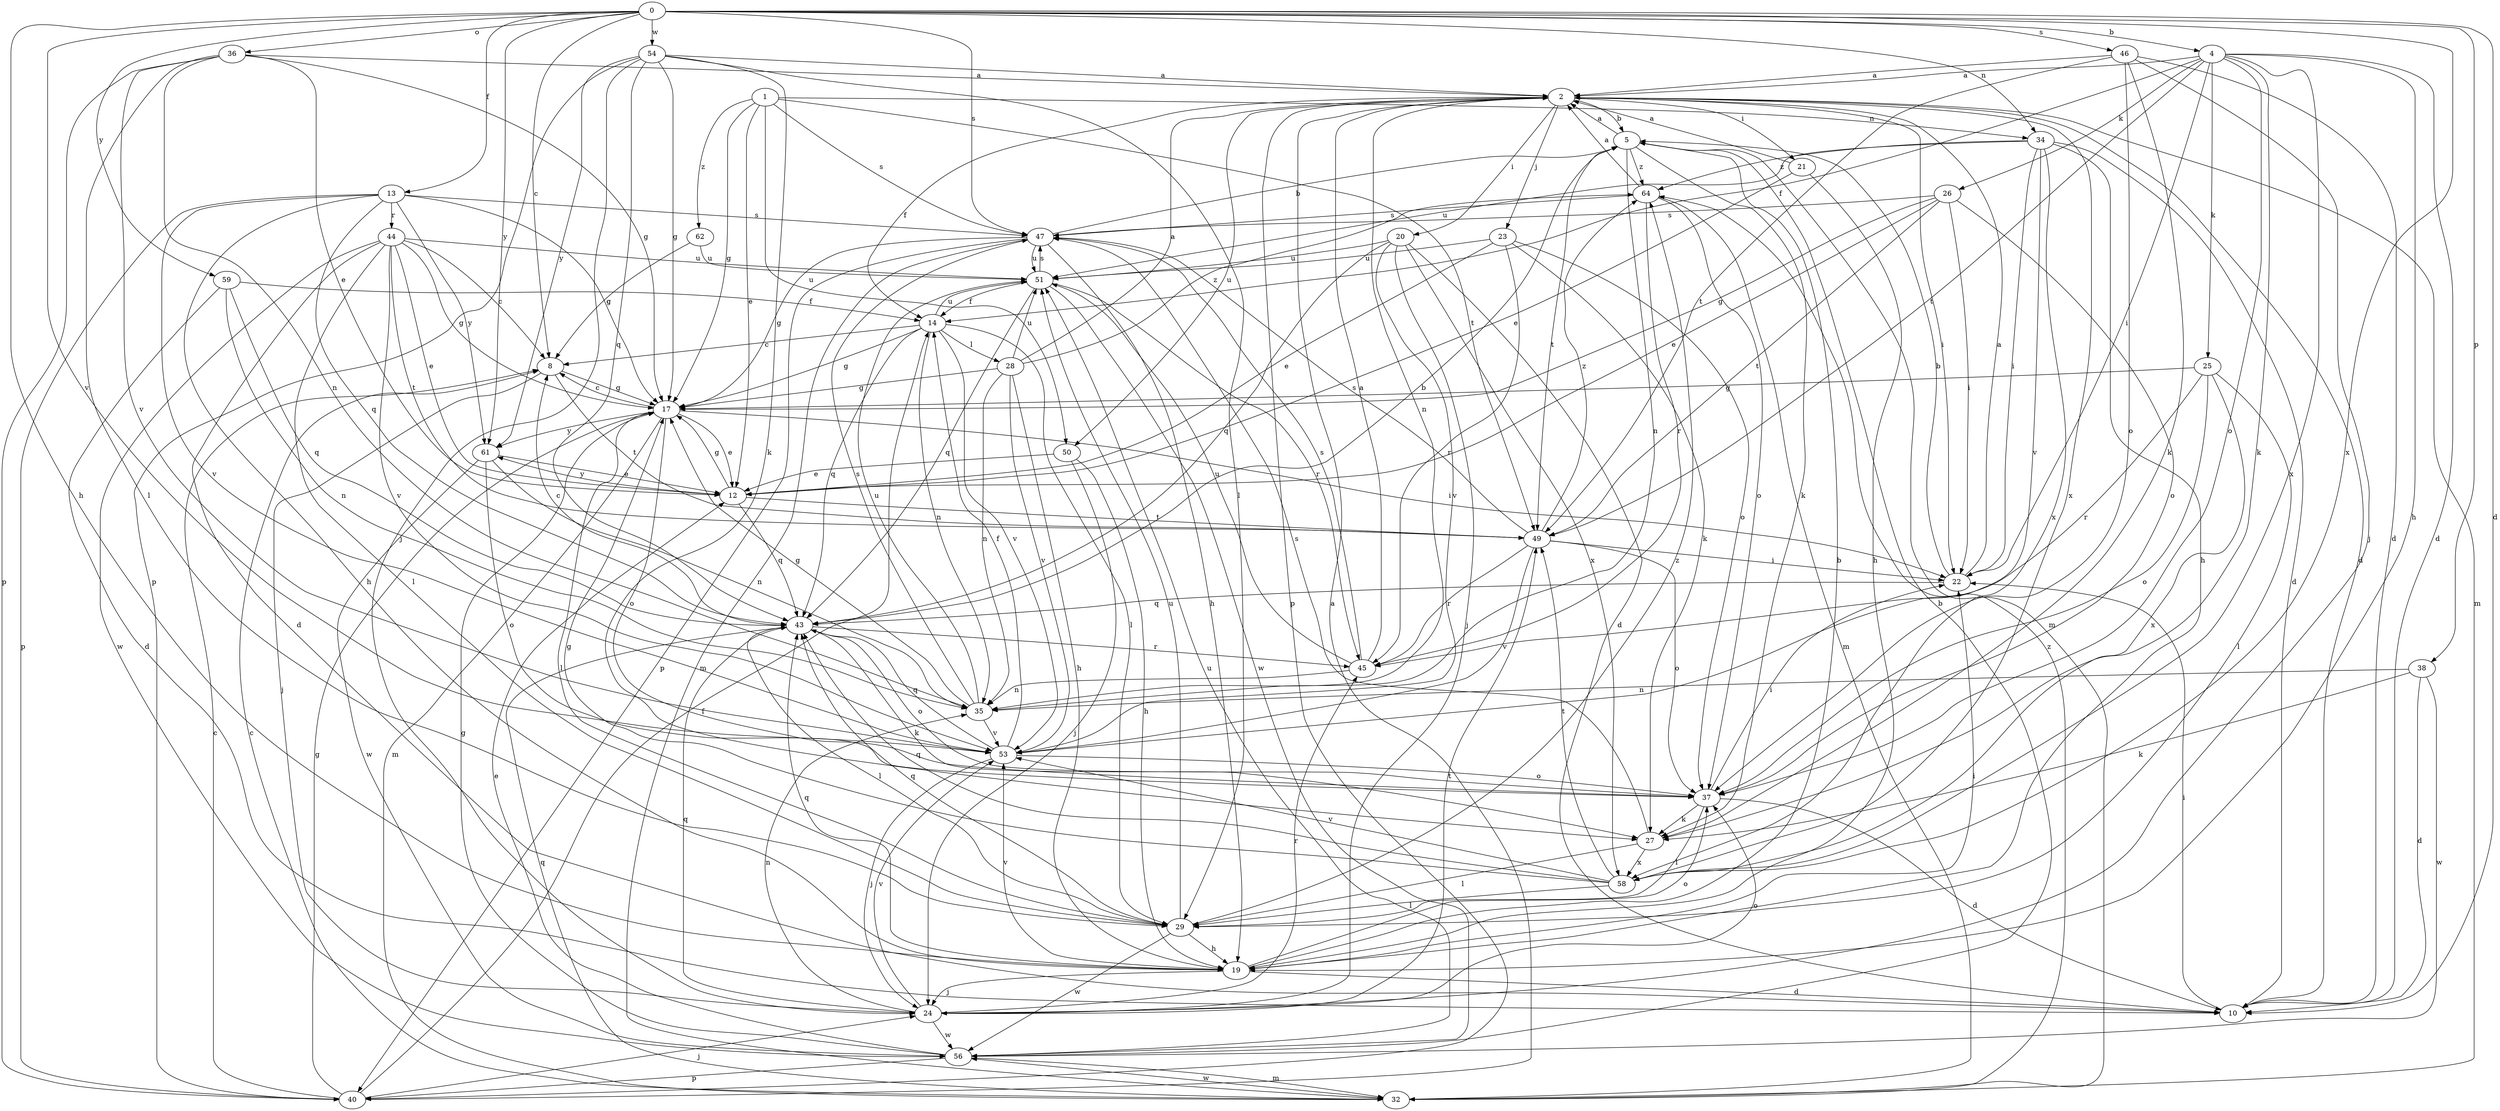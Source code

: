 strict digraph  {
0;
1;
2;
4;
5;
8;
10;
12;
13;
14;
17;
19;
20;
21;
22;
23;
24;
25;
26;
27;
28;
29;
32;
34;
35;
36;
37;
38;
40;
43;
44;
45;
46;
47;
49;
50;
51;
53;
54;
56;
58;
59;
61;
62;
64;
0 -> 4  [label=b];
0 -> 8  [label=c];
0 -> 10  [label=d];
0 -> 13  [label=f];
0 -> 19  [label=h];
0 -> 34  [label=n];
0 -> 36  [label=o];
0 -> 38  [label=p];
0 -> 46  [label=s];
0 -> 47  [label=s];
0 -> 53  [label=v];
0 -> 54  [label=w];
0 -> 58  [label=x];
0 -> 59  [label=y];
0 -> 61  [label=y];
1 -> 12  [label=e];
1 -> 17  [label=g];
1 -> 34  [label=n];
1 -> 47  [label=s];
1 -> 49  [label=t];
1 -> 50  [label=u];
1 -> 62  [label=z];
2 -> 5  [label=b];
2 -> 10  [label=d];
2 -> 14  [label=f];
2 -> 20  [label=i];
2 -> 21  [label=i];
2 -> 22  [label=i];
2 -> 23  [label=j];
2 -> 32  [label=m];
2 -> 35  [label=n];
2 -> 40  [label=p];
2 -> 50  [label=u];
2 -> 58  [label=x];
4 -> 2  [label=a];
4 -> 10  [label=d];
4 -> 14  [label=f];
4 -> 19  [label=h];
4 -> 22  [label=i];
4 -> 25  [label=k];
4 -> 26  [label=k];
4 -> 27  [label=k];
4 -> 37  [label=o];
4 -> 49  [label=t];
4 -> 58  [label=x];
5 -> 2  [label=a];
5 -> 27  [label=k];
5 -> 32  [label=m];
5 -> 35  [label=n];
5 -> 49  [label=t];
5 -> 64  [label=z];
8 -> 17  [label=g];
8 -> 24  [label=j];
8 -> 49  [label=t];
10 -> 22  [label=i];
12 -> 17  [label=g];
12 -> 43  [label=q];
12 -> 49  [label=t];
12 -> 61  [label=y];
13 -> 17  [label=g];
13 -> 19  [label=h];
13 -> 40  [label=p];
13 -> 43  [label=q];
13 -> 44  [label=r];
13 -> 47  [label=s];
13 -> 53  [label=v];
13 -> 61  [label=y];
14 -> 8  [label=c];
14 -> 17  [label=g];
14 -> 28  [label=l];
14 -> 29  [label=l];
14 -> 35  [label=n];
14 -> 43  [label=q];
14 -> 51  [label=u];
14 -> 53  [label=v];
17 -> 8  [label=c];
17 -> 12  [label=e];
17 -> 22  [label=i];
17 -> 29  [label=l];
17 -> 32  [label=m];
17 -> 37  [label=o];
17 -> 61  [label=y];
19 -> 5  [label=b];
19 -> 10  [label=d];
19 -> 22  [label=i];
19 -> 24  [label=j];
19 -> 37  [label=o];
19 -> 43  [label=q];
19 -> 53  [label=v];
20 -> 10  [label=d];
20 -> 24  [label=j];
20 -> 43  [label=q];
20 -> 51  [label=u];
20 -> 53  [label=v];
20 -> 58  [label=x];
21 -> 2  [label=a];
21 -> 12  [label=e];
21 -> 19  [label=h];
22 -> 2  [label=a];
22 -> 5  [label=b];
22 -> 43  [label=q];
23 -> 12  [label=e];
23 -> 27  [label=k];
23 -> 37  [label=o];
23 -> 45  [label=r];
23 -> 51  [label=u];
24 -> 35  [label=n];
24 -> 37  [label=o];
24 -> 43  [label=q];
24 -> 45  [label=r];
24 -> 49  [label=t];
24 -> 53  [label=v];
24 -> 56  [label=w];
25 -> 17  [label=g];
25 -> 29  [label=l];
25 -> 37  [label=o];
25 -> 45  [label=r];
25 -> 58  [label=x];
26 -> 12  [label=e];
26 -> 17  [label=g];
26 -> 22  [label=i];
26 -> 37  [label=o];
26 -> 47  [label=s];
26 -> 49  [label=t];
27 -> 29  [label=l];
27 -> 47  [label=s];
27 -> 58  [label=x];
28 -> 2  [label=a];
28 -> 17  [label=g];
28 -> 19  [label=h];
28 -> 35  [label=n];
28 -> 51  [label=u];
28 -> 53  [label=v];
28 -> 64  [label=z];
29 -> 19  [label=h];
29 -> 43  [label=q];
29 -> 51  [label=u];
29 -> 56  [label=w];
29 -> 64  [label=z];
32 -> 8  [label=c];
32 -> 43  [label=q];
32 -> 56  [label=w];
32 -> 64  [label=z];
34 -> 10  [label=d];
34 -> 19  [label=h];
34 -> 22  [label=i];
34 -> 51  [label=u];
34 -> 53  [label=v];
34 -> 58  [label=x];
34 -> 64  [label=z];
35 -> 17  [label=g];
35 -> 47  [label=s];
35 -> 51  [label=u];
35 -> 53  [label=v];
36 -> 2  [label=a];
36 -> 12  [label=e];
36 -> 17  [label=g];
36 -> 29  [label=l];
36 -> 35  [label=n];
36 -> 40  [label=p];
36 -> 53  [label=v];
37 -> 10  [label=d];
37 -> 22  [label=i];
37 -> 27  [label=k];
37 -> 29  [label=l];
38 -> 10  [label=d];
38 -> 27  [label=k];
38 -> 35  [label=n];
38 -> 56  [label=w];
40 -> 2  [label=a];
40 -> 8  [label=c];
40 -> 14  [label=f];
40 -> 17  [label=g];
40 -> 24  [label=j];
43 -> 5  [label=b];
43 -> 8  [label=c];
43 -> 27  [label=k];
43 -> 29  [label=l];
43 -> 37  [label=o];
43 -> 45  [label=r];
44 -> 8  [label=c];
44 -> 10  [label=d];
44 -> 12  [label=e];
44 -> 17  [label=g];
44 -> 29  [label=l];
44 -> 49  [label=t];
44 -> 51  [label=u];
44 -> 53  [label=v];
44 -> 56  [label=w];
45 -> 2  [label=a];
45 -> 35  [label=n];
45 -> 47  [label=s];
45 -> 51  [label=u];
46 -> 2  [label=a];
46 -> 10  [label=d];
46 -> 24  [label=j];
46 -> 27  [label=k];
46 -> 37  [label=o];
46 -> 49  [label=t];
47 -> 5  [label=b];
47 -> 17  [label=g];
47 -> 19  [label=h];
47 -> 32  [label=m];
47 -> 40  [label=p];
47 -> 51  [label=u];
49 -> 22  [label=i];
49 -> 37  [label=o];
49 -> 45  [label=r];
49 -> 47  [label=s];
49 -> 53  [label=v];
49 -> 64  [label=z];
50 -> 12  [label=e];
50 -> 19  [label=h];
50 -> 24  [label=j];
51 -> 14  [label=f];
51 -> 43  [label=q];
51 -> 45  [label=r];
51 -> 47  [label=s];
51 -> 56  [label=w];
53 -> 14  [label=f];
53 -> 24  [label=j];
53 -> 37  [label=o];
53 -> 43  [label=q];
54 -> 2  [label=a];
54 -> 17  [label=g];
54 -> 24  [label=j];
54 -> 27  [label=k];
54 -> 29  [label=l];
54 -> 40  [label=p];
54 -> 43  [label=q];
54 -> 61  [label=y];
56 -> 5  [label=b];
56 -> 12  [label=e];
56 -> 17  [label=g];
56 -> 32  [label=m];
56 -> 40  [label=p];
56 -> 51  [label=u];
58 -> 17  [label=g];
58 -> 29  [label=l];
58 -> 43  [label=q];
58 -> 49  [label=t];
58 -> 53  [label=v];
59 -> 10  [label=d];
59 -> 14  [label=f];
59 -> 35  [label=n];
59 -> 43  [label=q];
61 -> 12  [label=e];
61 -> 35  [label=n];
61 -> 37  [label=o];
61 -> 56  [label=w];
62 -> 8  [label=c];
62 -> 51  [label=u];
64 -> 2  [label=a];
64 -> 32  [label=m];
64 -> 37  [label=o];
64 -> 45  [label=r];
64 -> 47  [label=s];
}
